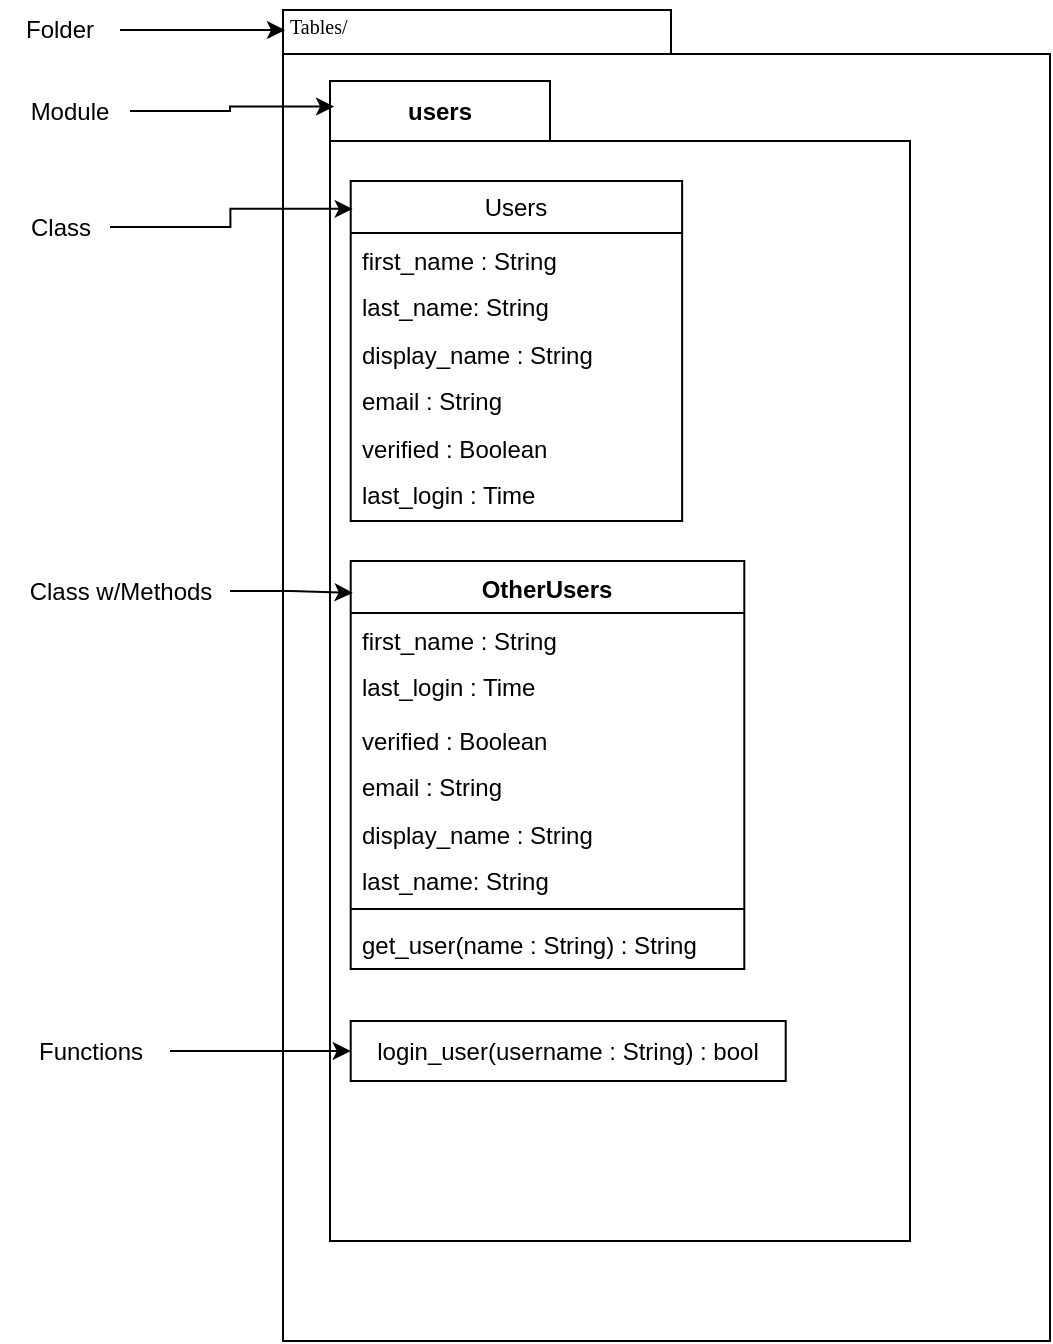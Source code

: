 <mxfile version="23.0.2" type="github">
  <diagram name="Page-1" id="b5b7bab2-c9e2-2cf4-8b2a-24fd1a2a6d21">
    <mxGraphModel dx="1639" dy="759" grid="1" gridSize="10" guides="1" tooltips="1" connect="1" arrows="1" fold="1" page="1" pageScale="1" pageWidth="827" pageHeight="1169" background="none" math="0" shadow="0">
      <root>
        <mxCell id="0" />
        <mxCell id="1" parent="0" />
        <mxCell id="6e0c8c40b5770093-72" value="" style="shape=folder;fontStyle=1;spacingTop=10;tabWidth=194;tabHeight=22;tabPosition=left;html=1;rounded=0;shadow=0;comic=0;labelBackgroundColor=none;strokeWidth=1;fillColor=none;fontFamily=Verdana;fontSize=10;align=center;" parent="1" vertex="1">
          <mxGeometry x="251.5" y="105" width="383.5" height="665.5" as="geometry" />
        </mxCell>
        <mxCell id="6e0c8c40b5770093-73" value="Tables/" style="text;html=1;align=left;verticalAlign=top;spacingTop=-4;fontSize=10;fontFamily=Verdana" parent="1" vertex="1">
          <mxGeometry x="252.5" y="105" width="130" height="20" as="geometry" />
        </mxCell>
        <mxCell id="4D2KUN2qtp8BIXEV7Nxe-2" value="users" style="shape=folder;fontStyle=1;tabWidth=110;tabHeight=30;tabPosition=left;html=1;boundedLbl=1;labelInHeader=1;container=1;collapsible=0;whiteSpace=wrap;" parent="1" vertex="1">
          <mxGeometry x="275" y="140.5" width="290" height="580" as="geometry" />
        </mxCell>
        <mxCell id="4D2KUN2qtp8BIXEV7Nxe-3" value="" style="html=1;strokeColor=none;resizeWidth=1;resizeHeight=1;fillColor=none;part=1;connectable=0;allowArrows=0;deletable=0;whiteSpace=wrap;" parent="4D2KUN2qtp8BIXEV7Nxe-2" vertex="1">
          <mxGeometry width="229.811" height="300" relative="1" as="geometry">
            <mxPoint y="30" as="offset" />
          </mxGeometry>
        </mxCell>
        <mxCell id="cj6QG6HmINxyWDIX8U6F-25" value="login_user(username : String) : bool" style="html=1;whiteSpace=wrap;" vertex="1" parent="4D2KUN2qtp8BIXEV7Nxe-2">
          <mxGeometry x="10.357" y="470" width="217.5" height="30" as="geometry" />
        </mxCell>
        <mxCell id="cj6QG6HmINxyWDIX8U6F-15" value="OtherUsers" style="swimlane;fontStyle=1;align=center;verticalAlign=top;childLayout=stackLayout;horizontal=1;startSize=26;horizontalStack=0;resizeParent=1;resizeParentMax=0;resizeLast=0;collapsible=1;marginBottom=0;whiteSpace=wrap;html=1;" vertex="1" parent="4D2KUN2qtp8BIXEV7Nxe-2">
          <mxGeometry x="10.357" y="240" width="196.786" height="204" as="geometry" />
        </mxCell>
        <mxCell id="cj6QG6HmINxyWDIX8U6F-19" value="first_name : String" style="text;strokeColor=none;fillColor=none;align=left;verticalAlign=top;spacingLeft=4;spacingRight=4;overflow=hidden;rotatable=0;points=[[0,0.5],[1,0.5]];portConstraint=eastwest;whiteSpace=wrap;html=1;" vertex="1" parent="cj6QG6HmINxyWDIX8U6F-15">
          <mxGeometry y="26" width="196.786" height="23.5" as="geometry" />
        </mxCell>
        <mxCell id="cj6QG6HmINxyWDIX8U6F-24" value="last_login : Time" style="text;strokeColor=none;fillColor=none;align=left;verticalAlign=top;spacingLeft=4;spacingRight=4;overflow=hidden;rotatable=0;points=[[0,0.5],[1,0.5]];portConstraint=eastwest;whiteSpace=wrap;html=1;" vertex="1" parent="cj6QG6HmINxyWDIX8U6F-15">
          <mxGeometry y="49.5" width="196.786" height="26.5" as="geometry" />
        </mxCell>
        <mxCell id="cj6QG6HmINxyWDIX8U6F-23" value="verified : Boolean" style="text;strokeColor=none;fillColor=none;align=left;verticalAlign=top;spacingLeft=4;spacingRight=4;overflow=hidden;rotatable=0;points=[[0,0.5],[1,0.5]];portConstraint=eastwest;whiteSpace=wrap;html=1;" vertex="1" parent="cj6QG6HmINxyWDIX8U6F-15">
          <mxGeometry y="76" width="196.786" height="23.5" as="geometry" />
        </mxCell>
        <mxCell id="cj6QG6HmINxyWDIX8U6F-22" value="email : String" style="text;strokeColor=none;fillColor=none;align=left;verticalAlign=top;spacingLeft=4;spacingRight=4;overflow=hidden;rotatable=0;points=[[0,0.5],[1,0.5]];portConstraint=eastwest;whiteSpace=wrap;html=1;" vertex="1" parent="cj6QG6HmINxyWDIX8U6F-15">
          <mxGeometry y="99.5" width="196.786" height="23.5" as="geometry" />
        </mxCell>
        <mxCell id="cj6QG6HmINxyWDIX8U6F-21" value="display_name : String" style="text;strokeColor=none;fillColor=none;align=left;verticalAlign=top;spacingLeft=4;spacingRight=4;overflow=hidden;rotatable=0;points=[[0,0.5],[1,0.5]];portConstraint=eastwest;whiteSpace=wrap;html=1;" vertex="1" parent="cj6QG6HmINxyWDIX8U6F-15">
          <mxGeometry y="123" width="196.786" height="23.5" as="geometry" />
        </mxCell>
        <mxCell id="cj6QG6HmINxyWDIX8U6F-20" value="last_name: String" style="text;strokeColor=none;fillColor=none;align=left;verticalAlign=top;spacingLeft=4;spacingRight=4;overflow=hidden;rotatable=0;points=[[0,0.5],[1,0.5]];portConstraint=eastwest;whiteSpace=wrap;html=1;" vertex="1" parent="cj6QG6HmINxyWDIX8U6F-15">
          <mxGeometry y="146.5" width="196.786" height="23.5" as="geometry" />
        </mxCell>
        <mxCell id="cj6QG6HmINxyWDIX8U6F-17" value="" style="line;strokeWidth=1;fillColor=none;align=left;verticalAlign=middle;spacingTop=-1;spacingLeft=3;spacingRight=3;rotatable=0;labelPosition=right;points=[];portConstraint=eastwest;strokeColor=inherit;" vertex="1" parent="cj6QG6HmINxyWDIX8U6F-15">
          <mxGeometry y="170" width="196.786" height="8" as="geometry" />
        </mxCell>
        <mxCell id="cj6QG6HmINxyWDIX8U6F-18" value="get_user(name : String) : String" style="text;strokeColor=none;fillColor=none;align=left;verticalAlign=top;spacingLeft=4;spacingRight=4;overflow=hidden;rotatable=0;points=[[0,0.5],[1,0.5]];portConstraint=eastwest;whiteSpace=wrap;html=1;" vertex="1" parent="cj6QG6HmINxyWDIX8U6F-15">
          <mxGeometry y="178" width="196.786" height="26" as="geometry" />
        </mxCell>
        <mxCell id="UoIO06quhYjkKZxkM91f-46" value="Users" style="swimlane;fontStyle=0;childLayout=stackLayout;horizontal=1;startSize=26;fillColor=none;horizontalStack=0;resizeParent=1;resizeParentMax=0;resizeLast=0;collapsible=1;marginBottom=0;whiteSpace=wrap;html=1;" parent="4D2KUN2qtp8BIXEV7Nxe-2" vertex="1">
          <mxGeometry x="10.357" y="50" width="165.714" height="170" as="geometry">
            <mxRectangle x="30" y="66.671" width="70" height="30" as="alternateBounds" />
          </mxGeometry>
        </mxCell>
        <mxCell id="UoIO06quhYjkKZxkM91f-49" value="first_name : String" style="text;strokeColor=none;fillColor=none;align=left;verticalAlign=top;spacingLeft=4;spacingRight=4;overflow=hidden;rotatable=0;points=[[0,0.5],[1,0.5]];portConstraint=eastwest;whiteSpace=wrap;html=1;" parent="UoIO06quhYjkKZxkM91f-46" vertex="1">
          <mxGeometry y="26" width="165.714" height="23.5" as="geometry" />
        </mxCell>
        <mxCell id="UoIO06quhYjkKZxkM91f-50" value="last_name: String" style="text;strokeColor=none;fillColor=none;align=left;verticalAlign=top;spacingLeft=4;spacingRight=4;overflow=hidden;rotatable=0;points=[[0,0.5],[1,0.5]];portConstraint=eastwest;whiteSpace=wrap;html=1;" parent="UoIO06quhYjkKZxkM91f-46" vertex="1">
          <mxGeometry y="49.5" width="165.714" height="23.5" as="geometry" />
        </mxCell>
        <mxCell id="UoIO06quhYjkKZxkM91f-51" value="display_name : String" style="text;strokeColor=none;fillColor=none;align=left;verticalAlign=top;spacingLeft=4;spacingRight=4;overflow=hidden;rotatable=0;points=[[0,0.5],[1,0.5]];portConstraint=eastwest;whiteSpace=wrap;html=1;" parent="UoIO06quhYjkKZxkM91f-46" vertex="1">
          <mxGeometry y="73" width="165.714" height="23.5" as="geometry" />
        </mxCell>
        <mxCell id="UoIO06quhYjkKZxkM91f-52" value="email : String" style="text;strokeColor=none;fillColor=none;align=left;verticalAlign=top;spacingLeft=4;spacingRight=4;overflow=hidden;rotatable=0;points=[[0,0.5],[1,0.5]];portConstraint=eastwest;whiteSpace=wrap;html=1;" parent="UoIO06quhYjkKZxkM91f-46" vertex="1">
          <mxGeometry y="96.5" width="165.714" height="23.5" as="geometry" />
        </mxCell>
        <mxCell id="UoIO06quhYjkKZxkM91f-53" value="verified : Boolean" style="text;strokeColor=none;fillColor=none;align=left;verticalAlign=top;spacingLeft=4;spacingRight=4;overflow=hidden;rotatable=0;points=[[0,0.5],[1,0.5]];portConstraint=eastwest;whiteSpace=wrap;html=1;" parent="UoIO06quhYjkKZxkM91f-46" vertex="1">
          <mxGeometry y="120" width="165.714" height="23.5" as="geometry" />
        </mxCell>
        <mxCell id="UoIO06quhYjkKZxkM91f-54" value="last_login : Time" style="text;strokeColor=none;fillColor=none;align=left;verticalAlign=top;spacingLeft=4;spacingRight=4;overflow=hidden;rotatable=0;points=[[0,0.5],[1,0.5]];portConstraint=eastwest;whiteSpace=wrap;html=1;" parent="UoIO06quhYjkKZxkM91f-46" vertex="1">
          <mxGeometry y="143.5" width="165.714" height="26.5" as="geometry" />
        </mxCell>
        <mxCell id="cj6QG6HmINxyWDIX8U6F-35" value="" style="edgeStyle=orthogonalEdgeStyle;rounded=0;orthogonalLoop=1;jettySize=auto;html=1;" edge="1" parent="1" source="cj6QG6HmINxyWDIX8U6F-26" target="6e0c8c40b5770093-73">
          <mxGeometry relative="1" as="geometry" />
        </mxCell>
        <mxCell id="cj6QG6HmINxyWDIX8U6F-26" value="Folder" style="text;html=1;strokeColor=none;fillColor=none;align=center;verticalAlign=middle;whiteSpace=wrap;rounded=0;" vertex="1" parent="1">
          <mxGeometry x="110" y="100" width="60" height="30" as="geometry" />
        </mxCell>
        <mxCell id="cj6QG6HmINxyWDIX8U6F-34" value="" style="edgeStyle=orthogonalEdgeStyle;rounded=0;orthogonalLoop=1;jettySize=auto;html=1;entryX=0.007;entryY=0.022;entryDx=0;entryDy=0;entryPerimeter=0;" edge="1" parent="1" source="cj6QG6HmINxyWDIX8U6F-27" target="4D2KUN2qtp8BIXEV7Nxe-2">
          <mxGeometry relative="1" as="geometry" />
        </mxCell>
        <mxCell id="cj6QG6HmINxyWDIX8U6F-27" value="Module" style="text;html=1;strokeColor=none;fillColor=none;align=center;verticalAlign=middle;whiteSpace=wrap;rounded=0;" vertex="1" parent="1">
          <mxGeometry x="115" y="140.5" width="60" height="30" as="geometry" />
        </mxCell>
        <mxCell id="cj6QG6HmINxyWDIX8U6F-33" value="" style="edgeStyle=orthogonalEdgeStyle;rounded=0;orthogonalLoop=1;jettySize=auto;html=1;entryX=0.006;entryY=0.082;entryDx=0;entryDy=0;entryPerimeter=0;" edge="1" parent="1" source="cj6QG6HmINxyWDIX8U6F-28" target="UoIO06quhYjkKZxkM91f-46">
          <mxGeometry relative="1" as="geometry" />
        </mxCell>
        <mxCell id="cj6QG6HmINxyWDIX8U6F-28" value="Class" style="text;html=1;align=center;verticalAlign=middle;resizable=0;points=[];autosize=1;strokeColor=none;fillColor=none;" vertex="1" parent="1">
          <mxGeometry x="115" y="198.5" width="50" height="30" as="geometry" />
        </mxCell>
        <mxCell id="cj6QG6HmINxyWDIX8U6F-32" value="" style="edgeStyle=orthogonalEdgeStyle;rounded=0;orthogonalLoop=1;jettySize=auto;html=1;entryX=0.005;entryY=0.078;entryDx=0;entryDy=0;entryPerimeter=0;" edge="1" parent="1" source="cj6QG6HmINxyWDIX8U6F-29" target="cj6QG6HmINxyWDIX8U6F-15">
          <mxGeometry relative="1" as="geometry" />
        </mxCell>
        <mxCell id="cj6QG6HmINxyWDIX8U6F-29" value="Class w/Methods" style="text;html=1;align=center;verticalAlign=middle;resizable=0;points=[];autosize=1;strokeColor=none;fillColor=none;" vertex="1" parent="1">
          <mxGeometry x="115" y="380.5" width="110" height="30" as="geometry" />
        </mxCell>
        <mxCell id="cj6QG6HmINxyWDIX8U6F-31" value="" style="edgeStyle=orthogonalEdgeStyle;rounded=0;orthogonalLoop=1;jettySize=auto;html=1;" edge="1" parent="1" source="cj6QG6HmINxyWDIX8U6F-30" target="cj6QG6HmINxyWDIX8U6F-25">
          <mxGeometry relative="1" as="geometry" />
        </mxCell>
        <mxCell id="cj6QG6HmINxyWDIX8U6F-30" value="Functions" style="text;html=1;align=center;verticalAlign=middle;resizable=0;points=[];autosize=1;strokeColor=none;fillColor=none;" vertex="1" parent="1">
          <mxGeometry x="115" y="610.5" width="80" height="30" as="geometry" />
        </mxCell>
      </root>
    </mxGraphModel>
  </diagram>
</mxfile>
